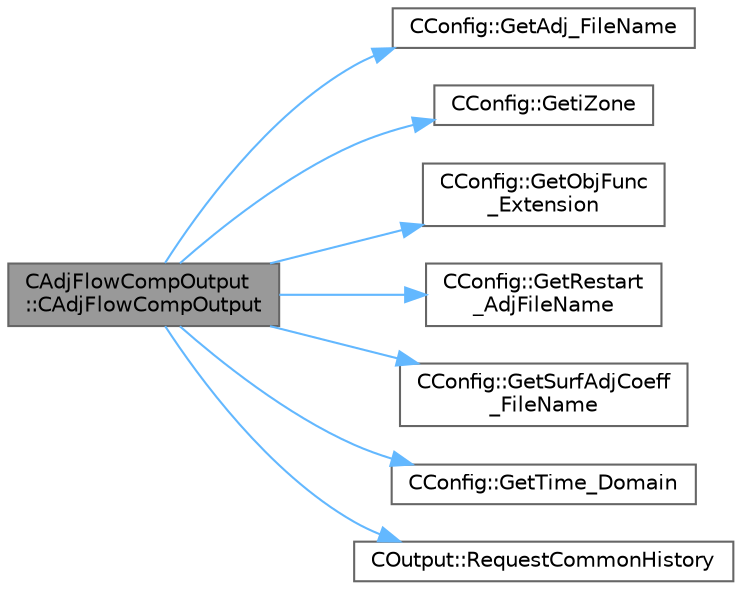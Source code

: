 digraph "CAdjFlowCompOutput::CAdjFlowCompOutput"
{
 // LATEX_PDF_SIZE
  bgcolor="transparent";
  edge [fontname=Helvetica,fontsize=10,labelfontname=Helvetica,labelfontsize=10];
  node [fontname=Helvetica,fontsize=10,shape=box,height=0.2,width=0.4];
  rankdir="LR";
  Node1 [id="Node000001",label="CAdjFlowCompOutput\l::CAdjFlowCompOutput",height=0.2,width=0.4,color="gray40", fillcolor="grey60", style="filled", fontcolor="black",tooltip="Constructor of the class."];
  Node1 -> Node2 [id="edge1_Node000001_Node000002",color="steelblue1",style="solid",tooltip=" "];
  Node2 [id="Node000002",label="CConfig::GetAdj_FileName",height=0.2,width=0.4,color="grey40", fillcolor="white", style="filled",URL="$classCConfig.html#af0dc03589d4c0ac319ebd235a6719ee7",tooltip="Get the name of the file with the adjoint variables."];
  Node1 -> Node3 [id="edge2_Node000001_Node000003",color="steelblue1",style="solid",tooltip=" "];
  Node3 [id="Node000003",label="CConfig::GetiZone",height=0.2,width=0.4,color="grey40", fillcolor="white", style="filled",URL="$classCConfig.html#a1d6335b8fdef6fbcd9a08f7503d73ec1",tooltip="Provides the number of varaibles."];
  Node1 -> Node4 [id="edge3_Node000001_Node000004",color="steelblue1",style="solid",tooltip=" "];
  Node4 [id="Node000004",label="CConfig::GetObjFunc\l_Extension",height=0.2,width=0.4,color="grey40", fillcolor="white", style="filled",URL="$classCConfig.html#ace4081f7013cfe0fd756dff7d9ba7f8f",tooltip="Append the input filename string with the appropriate objective function extension."];
  Node1 -> Node5 [id="edge4_Node000001_Node000005",color="steelblue1",style="solid",tooltip=" "];
  Node5 [id="Node000005",label="CConfig::GetRestart\l_AdjFileName",height=0.2,width=0.4,color="grey40", fillcolor="white", style="filled",URL="$classCConfig.html#a08d61368a2a74b4ad0362cb36e4e2bc5",tooltip="Get the name of the restart file for the adjoint variables (drag objective function)."];
  Node1 -> Node6 [id="edge5_Node000001_Node000006",color="steelblue1",style="solid",tooltip=" "];
  Node6 [id="Node000006",label="CConfig::GetSurfAdjCoeff\l_FileName",height=0.2,width=0.4,color="grey40", fillcolor="white", style="filled",URL="$classCConfig.html#a46ca1558ab7c888dd97af904ae832763",tooltip="Get the name of the file with the surface information for the adjoint problem."];
  Node1 -> Node7 [id="edge6_Node000001_Node000007",color="steelblue1",style="solid",tooltip=" "];
  Node7 [id="Node000007",label="CConfig::GetTime_Domain",height=0.2,width=0.4,color="grey40", fillcolor="white", style="filled",URL="$classCConfig.html#a85d2e3cf43b77c63642c40c235b853f3",tooltip="Check if the multizone problem is solved for time domain."];
  Node1 -> Node8 [id="edge7_Node000001_Node000008",color="steelblue1",style="solid",tooltip=" "];
  Node8 [id="Node000008",label="COutput::RequestCommonHistory",height=0.2,width=0.4,color="grey40", fillcolor="white", style="filled",URL="$classCOutput.html#a1bc579cd9df2166419d6e5e2d1d2c901",tooltip="Request the history fields common for all solvers."];
}
